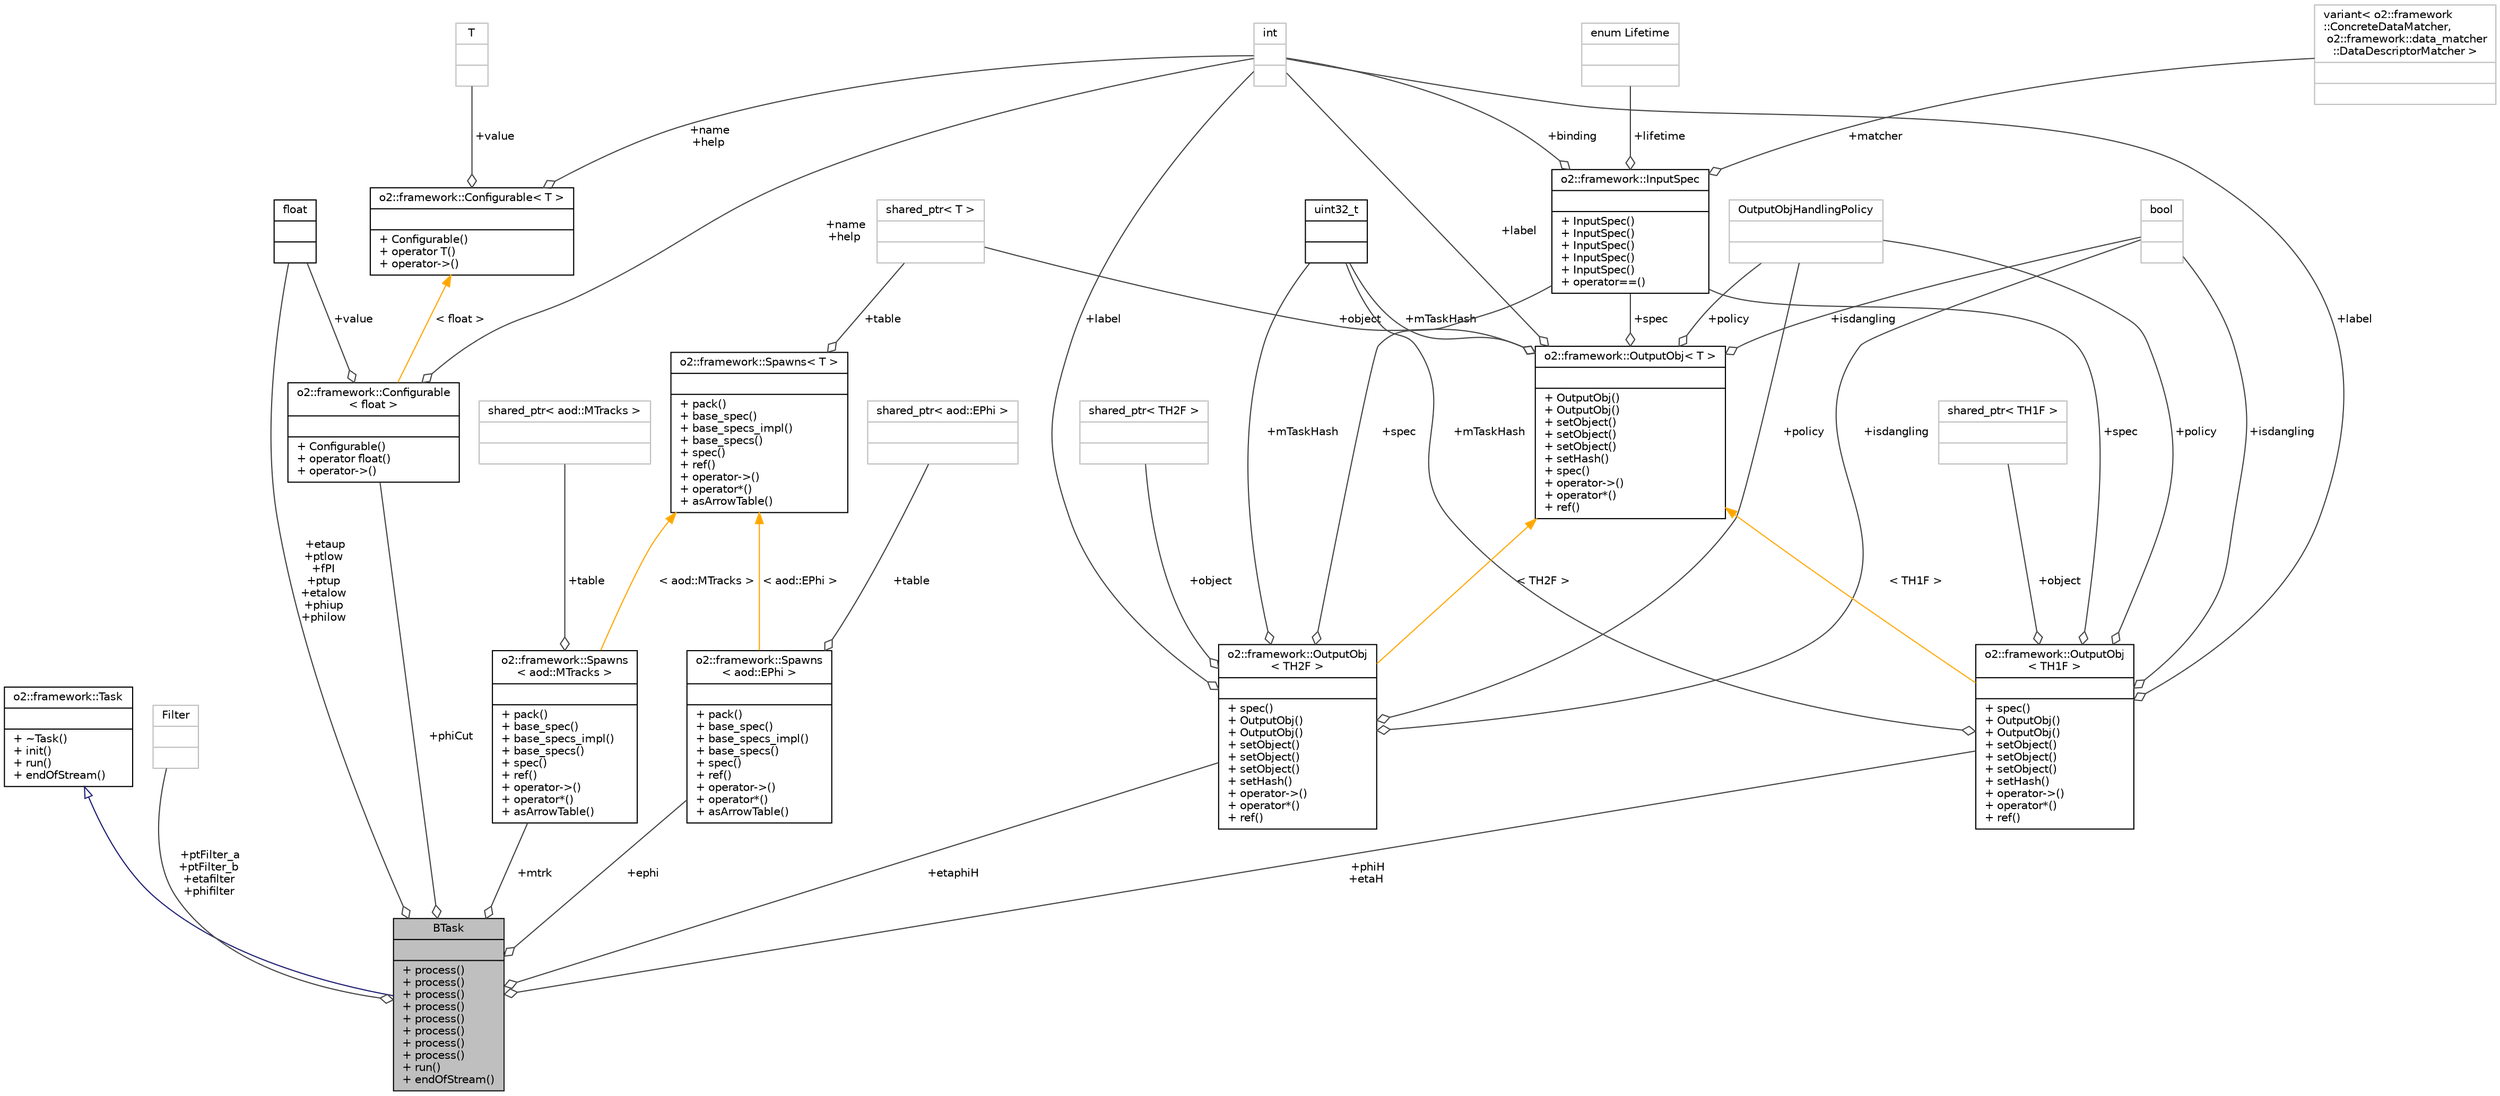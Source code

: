 digraph "BTask"
{
 // INTERACTIVE_SVG=YES
  bgcolor="transparent";
  edge [fontname="Helvetica",fontsize="10",labelfontname="Helvetica",labelfontsize="10"];
  node [fontname="Helvetica",fontsize="10",shape=record];
  Node2 [label="{BTask\n||+ process()\l+ process()\l+ process()\l+ process()\l+ process()\l+ process()\l+ process()\l+ process()\l+ run()\l+ endOfStream()\l}",height=0.2,width=0.4,color="black", fillcolor="grey75", style="filled", fontcolor="black"];
  Node3 -> Node2 [dir="back",color="midnightblue",fontsize="10",style="solid",arrowtail="onormal",fontname="Helvetica"];
  Node3 [label="{o2::framework::Task\n||+ ~Task()\l+ init()\l+ run()\l+ endOfStream()\l}",height=0.2,width=0.4,color="black",URL="$de/dac/classo2_1_1framework_1_1Task.html"];
  Node4 -> Node2 [color="grey25",fontsize="10",style="solid",label=" +ptFilter_a\n+ptFilter_b\n+etafilter\n+phifilter" ,arrowhead="odiamond",fontname="Helvetica"];
  Node4 [label="{Filter\n||}",height=0.2,width=0.4,color="grey75"];
  Node5 -> Node2 [color="grey25",fontsize="10",style="solid",label=" +etaup\n+ptlow\n+fPI\n+ptup\n+etalow\n+phiup\n+philow" ,arrowhead="odiamond",fontname="Helvetica"];
  Node5 [label="{float\n||}",height=0.2,width=0.4,color="black",URL="$d4/dc3/classfloat.html"];
  Node6 -> Node2 [color="grey25",fontsize="10",style="solid",label=" +phiCut" ,arrowhead="odiamond",fontname="Helvetica"];
  Node6 [label="{o2::framework::Configurable\l\< float \>\n||+ Configurable()\l+ operator float()\l+ operator-\>()\l}",height=0.2,width=0.4,color="black",URL="$d8/d71/structo2_1_1framework_1_1Configurable.html"];
  Node5 -> Node6 [color="grey25",fontsize="10",style="solid",label=" +value" ,arrowhead="odiamond",fontname="Helvetica"];
  Node7 -> Node6 [color="grey25",fontsize="10",style="solid",label=" +name\n+help" ,arrowhead="odiamond",fontname="Helvetica"];
  Node7 [label="{int\n||}",height=0.2,width=0.4,color="grey75"];
  Node8 -> Node6 [dir="back",color="orange",fontsize="10",style="solid",label=" \< float \>" ,fontname="Helvetica"];
  Node8 [label="{o2::framework::Configurable\< T \>\n||+ Configurable()\l+ operator T()\l+ operator-\>()\l}",height=0.2,width=0.4,color="black",URL="$d8/d71/structo2_1_1framework_1_1Configurable.html"];
  Node7 -> Node8 [color="grey25",fontsize="10",style="solid",label=" +name\n+help" ,arrowhead="odiamond",fontname="Helvetica"];
  Node9 -> Node8 [color="grey25",fontsize="10",style="solid",label=" +value" ,arrowhead="odiamond",fontname="Helvetica"];
  Node9 [label="{T\n||}",height=0.2,width=0.4,color="grey75"];
  Node10 -> Node2 [color="grey25",fontsize="10",style="solid",label=" +mtrk" ,arrowhead="odiamond",fontname="Helvetica"];
  Node10 [label="{o2::framework::Spawns\l\< aod::MTracks \>\n||+ pack()\l+ base_spec()\l+ base_specs_impl()\l+ base_specs()\l+ spec()\l+ ref()\l+ operator-\>()\l+ operator*()\l+ asArrowTable()\l}",height=0.2,width=0.4,color="black",URL="$d7/d15/structo2_1_1framework_1_1Spawns.html"];
  Node11 -> Node10 [color="grey25",fontsize="10",style="solid",label=" +table" ,arrowhead="odiamond",fontname="Helvetica"];
  Node11 [label="{shared_ptr\< aod::MTracks \>\n||}",height=0.2,width=0.4,color="grey75"];
  Node12 -> Node10 [dir="back",color="orange",fontsize="10",style="solid",label=" \< aod::MTracks \>" ,fontname="Helvetica"];
  Node12 [label="{o2::framework::Spawns\< T \>\n||+ pack()\l+ base_spec()\l+ base_specs_impl()\l+ base_specs()\l+ spec()\l+ ref()\l+ operator-\>()\l+ operator*()\l+ asArrowTable()\l}",height=0.2,width=0.4,color="black",URL="$d7/d15/structo2_1_1framework_1_1Spawns.html"];
  Node13 -> Node12 [color="grey25",fontsize="10",style="solid",label=" +table" ,arrowhead="odiamond",fontname="Helvetica"];
  Node13 [label="{shared_ptr\< T \>\n||}",height=0.2,width=0.4,color="grey75"];
  Node14 -> Node2 [color="grey25",fontsize="10",style="solid",label=" +etaphiH" ,arrowhead="odiamond",fontname="Helvetica"];
  Node14 [label="{o2::framework::OutputObj\l\< TH2F \>\n||+ spec()\l+ OutputObj()\l+ OutputObj()\l+ setObject()\l+ setObject()\l+ setObject()\l+ setHash()\l+ operator-\>()\l+ operator*()\l+ ref()\l}",height=0.2,width=0.4,color="black",URL="$d4/d79/structo2_1_1framework_1_1OutputObj.html"];
  Node15 -> Node14 [color="grey25",fontsize="10",style="solid",label=" +policy" ,arrowhead="odiamond",fontname="Helvetica"];
  Node15 [label="{OutputObjHandlingPolicy\n||}",height=0.2,width=0.4,color="grey75"];
  Node16 -> Node14 [color="grey25",fontsize="10",style="solid",label=" +mTaskHash" ,arrowhead="odiamond",fontname="Helvetica"];
  Node16 [label="{uint32_t\n||}",height=0.2,width=0.4,color="black",URL="$d3/d87/classuint32__t.html"];
  Node7 -> Node14 [color="grey25",fontsize="10",style="solid",label=" +label" ,arrowhead="odiamond",fontname="Helvetica"];
  Node17 -> Node14 [color="grey25",fontsize="10",style="solid",label=" +isdangling" ,arrowhead="odiamond",fontname="Helvetica"];
  Node17 [label="{bool\n||}",height=0.2,width=0.4,color="grey75"];
  Node18 -> Node14 [color="grey25",fontsize="10",style="solid",label=" +spec" ,arrowhead="odiamond",fontname="Helvetica"];
  Node18 [label="{o2::framework::InputSpec\n||+ InputSpec()\l+ InputSpec()\l+ InputSpec()\l+ InputSpec()\l+ InputSpec()\l+ operator==()\l}",height=0.2,width=0.4,color="black",URL="$da/d96/structo2_1_1framework_1_1InputSpec.html"];
  Node19 -> Node18 [color="grey25",fontsize="10",style="solid",label=" +lifetime" ,arrowhead="odiamond",fontname="Helvetica"];
  Node19 [label="{enum Lifetime\n||}",height=0.2,width=0.4,color="grey75"];
  Node20 -> Node18 [color="grey25",fontsize="10",style="solid",label=" +matcher" ,arrowhead="odiamond",fontname="Helvetica"];
  Node20 [label="{variant\< o2::framework\l::ConcreteDataMatcher,\l o2::framework::data_matcher\l::DataDescriptorMatcher \>\n||}",height=0.2,width=0.4,color="grey75"];
  Node7 -> Node18 [color="grey25",fontsize="10",style="solid",label=" +binding" ,arrowhead="odiamond",fontname="Helvetica"];
  Node21 -> Node14 [color="grey25",fontsize="10",style="solid",label=" +object" ,arrowhead="odiamond",fontname="Helvetica"];
  Node21 [label="{shared_ptr\< TH2F \>\n||}",height=0.2,width=0.4,color="grey75"];
  Node22 -> Node14 [dir="back",color="orange",fontsize="10",style="solid",label=" \< TH2F \>" ,fontname="Helvetica"];
  Node22 [label="{o2::framework::OutputObj\< T \>\n||+ OutputObj()\l+ OutputObj()\l+ setObject()\l+ setObject()\l+ setObject()\l+ setHash()\l+ spec()\l+ operator-\>()\l+ operator*()\l+ ref()\l}",height=0.2,width=0.4,color="black",URL="$d4/d79/structo2_1_1framework_1_1OutputObj.html"];
  Node16 -> Node22 [color="grey25",fontsize="10",style="solid",label=" +mTaskHash" ,arrowhead="odiamond",fontname="Helvetica"];
  Node15 -> Node22 [color="grey25",fontsize="10",style="solid",label=" +policy" ,arrowhead="odiamond",fontname="Helvetica"];
  Node7 -> Node22 [color="grey25",fontsize="10",style="solid",label=" +label" ,arrowhead="odiamond",fontname="Helvetica"];
  Node13 -> Node22 [color="grey25",fontsize="10",style="solid",label=" +object" ,arrowhead="odiamond",fontname="Helvetica"];
  Node17 -> Node22 [color="grey25",fontsize="10",style="solid",label=" +isdangling" ,arrowhead="odiamond",fontname="Helvetica"];
  Node18 -> Node22 [color="grey25",fontsize="10",style="solid",label=" +spec" ,arrowhead="odiamond",fontname="Helvetica"];
  Node23 -> Node2 [color="grey25",fontsize="10",style="solid",label=" +ephi" ,arrowhead="odiamond",fontname="Helvetica"];
  Node23 [label="{o2::framework::Spawns\l\< aod::EPhi \>\n||+ pack()\l+ base_spec()\l+ base_specs_impl()\l+ base_specs()\l+ spec()\l+ ref()\l+ operator-\>()\l+ operator*()\l+ asArrowTable()\l}",height=0.2,width=0.4,color="black",URL="$d7/d15/structo2_1_1framework_1_1Spawns.html"];
  Node24 -> Node23 [color="grey25",fontsize="10",style="solid",label=" +table" ,arrowhead="odiamond",fontname="Helvetica"];
  Node24 [label="{shared_ptr\< aod::EPhi \>\n||}",height=0.2,width=0.4,color="grey75"];
  Node12 -> Node23 [dir="back",color="orange",fontsize="10",style="solid",label=" \< aod::EPhi \>" ,fontname="Helvetica"];
  Node25 -> Node2 [color="grey25",fontsize="10",style="solid",label=" +phiH\n+etaH" ,arrowhead="odiamond",fontname="Helvetica"];
  Node25 [label="{o2::framework::OutputObj\l\< TH1F \>\n||+ spec()\l+ OutputObj()\l+ OutputObj()\l+ setObject()\l+ setObject()\l+ setObject()\l+ setHash()\l+ operator-\>()\l+ operator*()\l+ ref()\l}",height=0.2,width=0.4,color="black",URL="$d4/d79/structo2_1_1framework_1_1OutputObj.html"];
  Node15 -> Node25 [color="grey25",fontsize="10",style="solid",label=" +policy" ,arrowhead="odiamond",fontname="Helvetica"];
  Node16 -> Node25 [color="grey25",fontsize="10",style="solid",label=" +mTaskHash" ,arrowhead="odiamond",fontname="Helvetica"];
  Node7 -> Node25 [color="grey25",fontsize="10",style="solid",label=" +label" ,arrowhead="odiamond",fontname="Helvetica"];
  Node17 -> Node25 [color="grey25",fontsize="10",style="solid",label=" +isdangling" ,arrowhead="odiamond",fontname="Helvetica"];
  Node18 -> Node25 [color="grey25",fontsize="10",style="solid",label=" +spec" ,arrowhead="odiamond",fontname="Helvetica"];
  Node26 -> Node25 [color="grey25",fontsize="10",style="solid",label=" +object" ,arrowhead="odiamond",fontname="Helvetica"];
  Node26 [label="{shared_ptr\< TH1F \>\n||}",height=0.2,width=0.4,color="grey75"];
  Node22 -> Node25 [dir="back",color="orange",fontsize="10",style="solid",label=" \< TH1F \>" ,fontname="Helvetica"];
}
